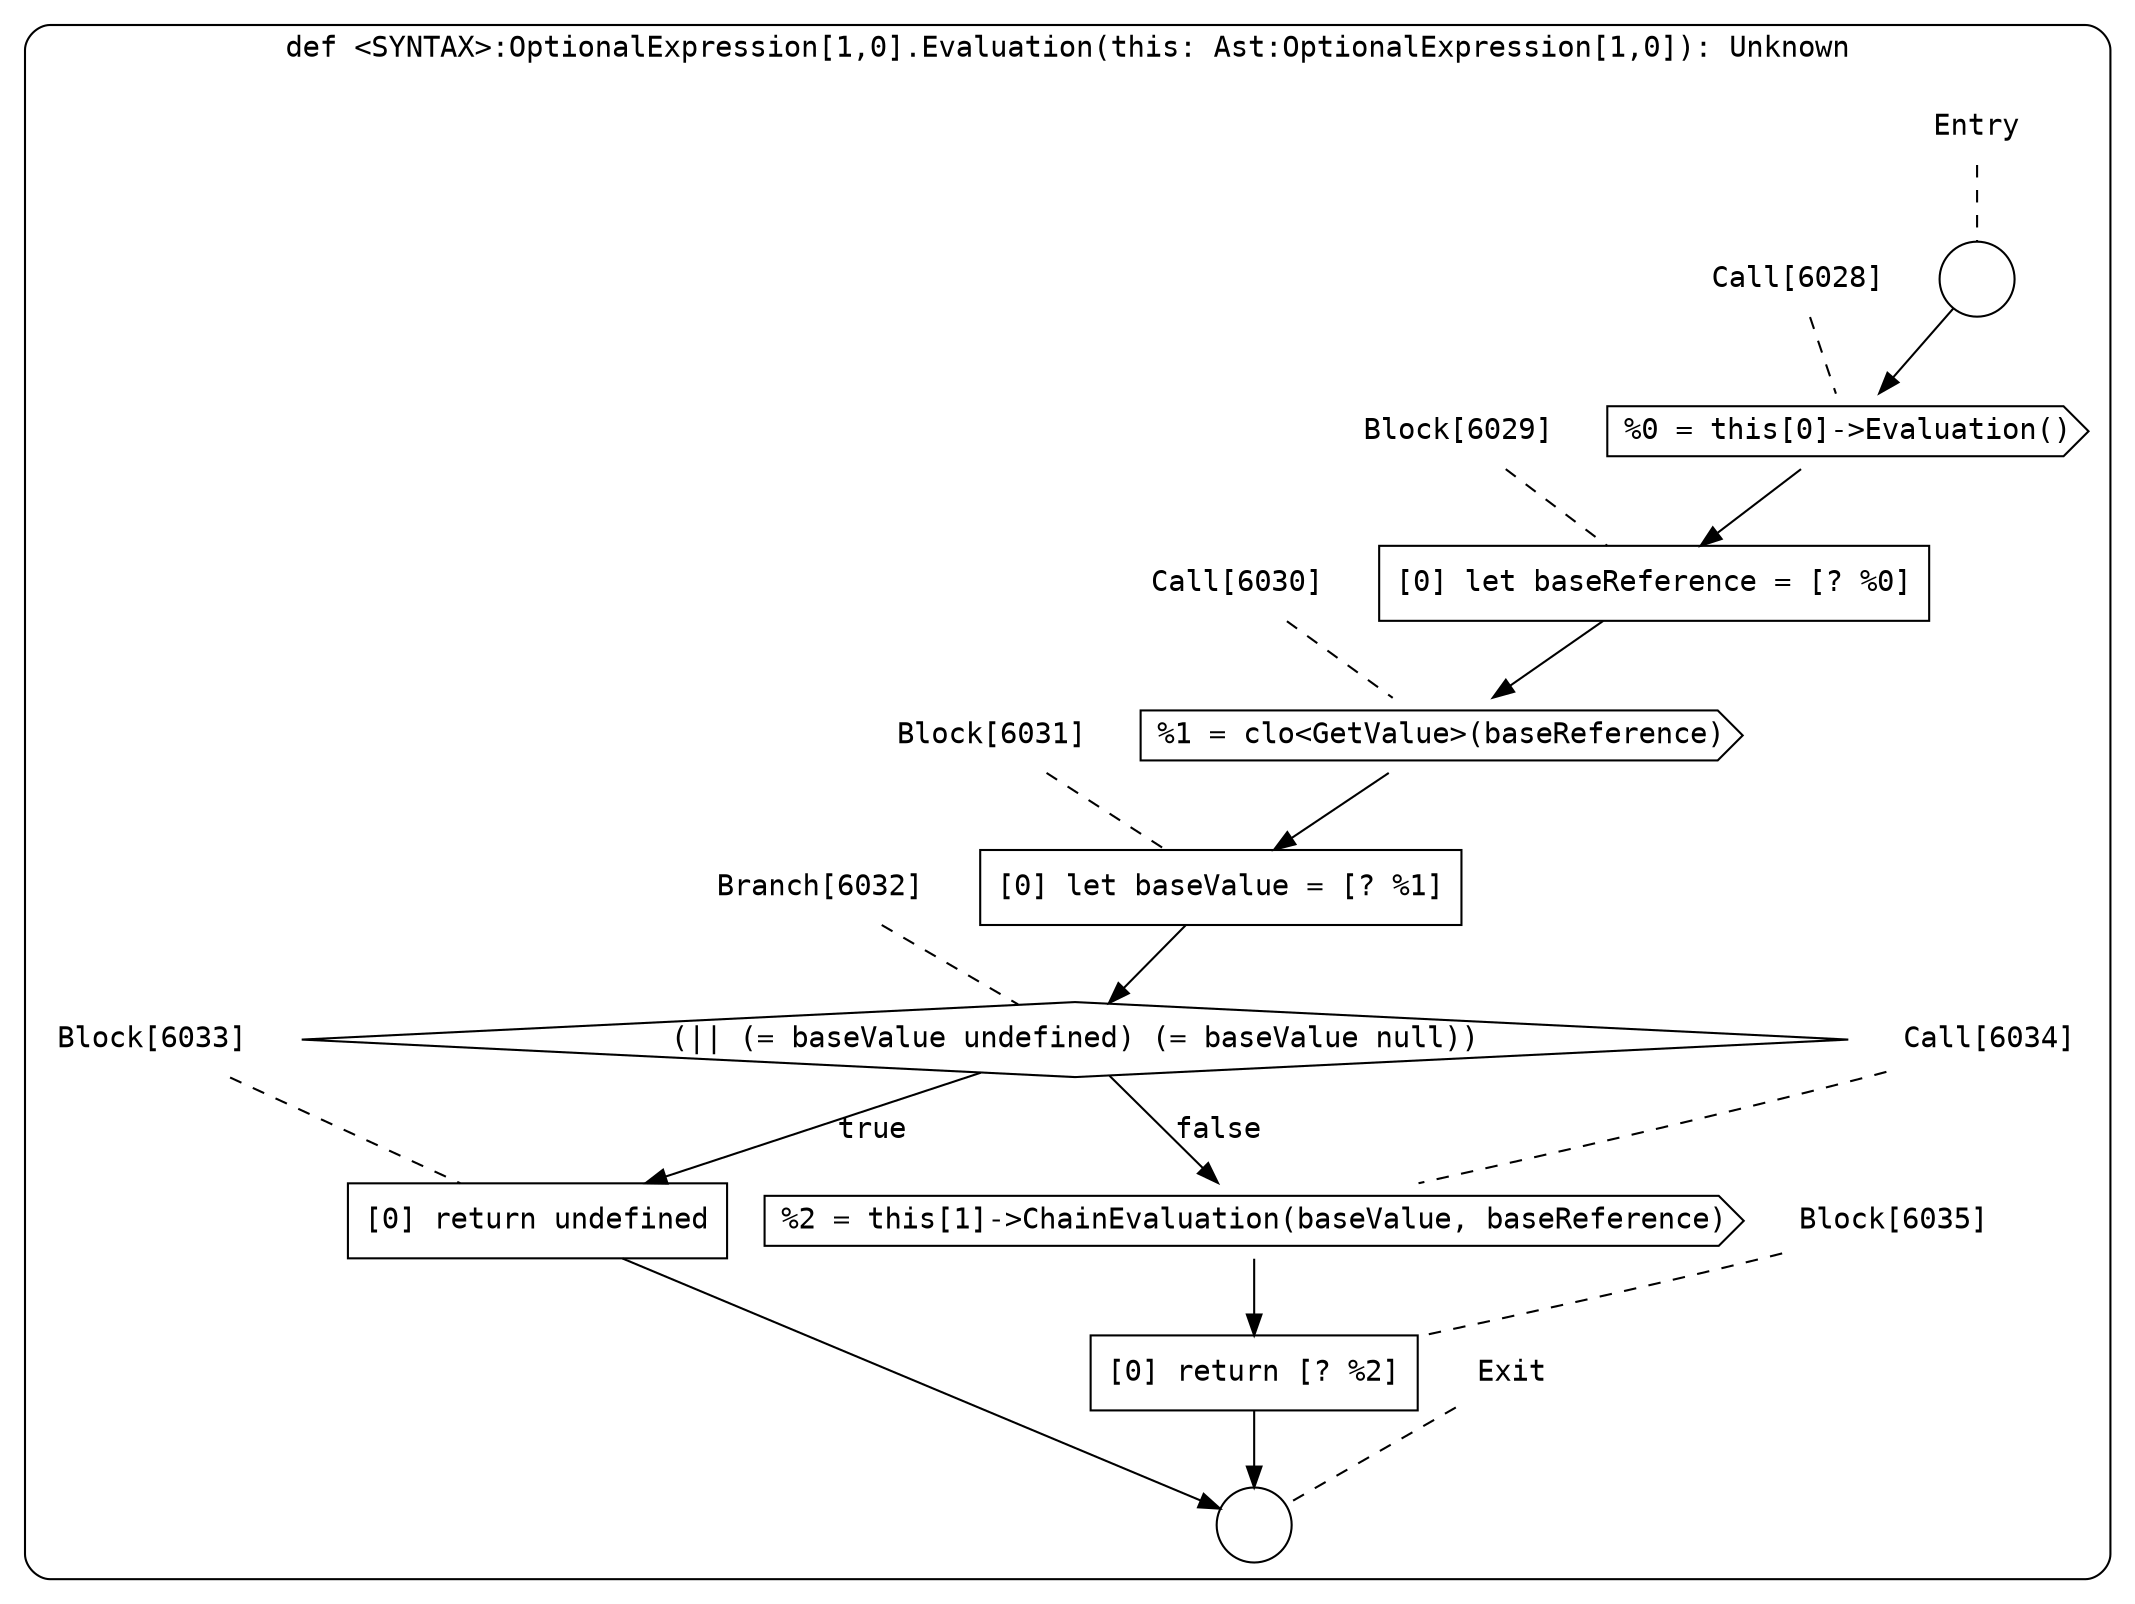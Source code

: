 digraph {
  graph [fontname = "Consolas"]
  node [fontname = "Consolas"]
  edge [fontname = "Consolas"]
  subgraph cluster1286 {
    label = "def <SYNTAX>:OptionalExpression[1,0].Evaluation(this: Ast:OptionalExpression[1,0]): Unknown"
    style = rounded
    cluster1286_entry_name [shape=none, label=<<font color="black">Entry</font>>]
    cluster1286_entry_name -> cluster1286_entry [arrowhead=none, color="black", style=dashed]
    cluster1286_entry [shape=circle label=" " color="black" fillcolor="white" style=filled]
    cluster1286_entry -> node6028 [color="black"]
    cluster1286_exit_name [shape=none, label=<<font color="black">Exit</font>>]
    cluster1286_exit_name -> cluster1286_exit [arrowhead=none, color="black", style=dashed]
    cluster1286_exit [shape=circle label=" " color="black" fillcolor="white" style=filled]
    node6028_name [shape=none, label=<<font color="black">Call[6028]</font>>]
    node6028_name -> node6028 [arrowhead=none, color="black", style=dashed]
    node6028 [shape=cds, label=<<font color="black">%0 = this[0]-&gt;Evaluation()</font>> color="black" fillcolor="white", style=filled]
    node6028 -> node6029 [color="black"]
    node6029_name [shape=none, label=<<font color="black">Block[6029]</font>>]
    node6029_name -> node6029 [arrowhead=none, color="black", style=dashed]
    node6029 [shape=box, label=<<font color="black">[0] let baseReference = [? %0]<BR ALIGN="LEFT"/></font>> color="black" fillcolor="white", style=filled]
    node6029 -> node6030 [color="black"]
    node6030_name [shape=none, label=<<font color="black">Call[6030]</font>>]
    node6030_name -> node6030 [arrowhead=none, color="black", style=dashed]
    node6030 [shape=cds, label=<<font color="black">%1 = clo&lt;GetValue&gt;(baseReference)</font>> color="black" fillcolor="white", style=filled]
    node6030 -> node6031 [color="black"]
    node6031_name [shape=none, label=<<font color="black">Block[6031]</font>>]
    node6031_name -> node6031 [arrowhead=none, color="black", style=dashed]
    node6031 [shape=box, label=<<font color="black">[0] let baseValue = [? %1]<BR ALIGN="LEFT"/></font>> color="black" fillcolor="white", style=filled]
    node6031 -> node6032 [color="black"]
    node6032_name [shape=none, label=<<font color="black">Branch[6032]</font>>]
    node6032_name -> node6032 [arrowhead=none, color="black", style=dashed]
    node6032 [shape=diamond, label=<<font color="black">(|| (= baseValue undefined) (= baseValue null))</font>> color="black" fillcolor="white", style=filled]
    node6032 -> node6033 [label=<<font color="black">true</font>> color="black"]
    node6032 -> node6034 [label=<<font color="black">false</font>> color="black"]
    node6033_name [shape=none, label=<<font color="black">Block[6033]</font>>]
    node6033_name -> node6033 [arrowhead=none, color="black", style=dashed]
    node6033 [shape=box, label=<<font color="black">[0] return undefined<BR ALIGN="LEFT"/></font>> color="black" fillcolor="white", style=filled]
    node6033 -> cluster1286_exit [color="black"]
    node6034_name [shape=none, label=<<font color="black">Call[6034]</font>>]
    node6034_name -> node6034 [arrowhead=none, color="black", style=dashed]
    node6034 [shape=cds, label=<<font color="black">%2 = this[1]-&gt;ChainEvaluation(baseValue, baseReference)</font>> color="black" fillcolor="white", style=filled]
    node6034 -> node6035 [color="black"]
    node6035_name [shape=none, label=<<font color="black">Block[6035]</font>>]
    node6035_name -> node6035 [arrowhead=none, color="black", style=dashed]
    node6035 [shape=box, label=<<font color="black">[0] return [? %2]<BR ALIGN="LEFT"/></font>> color="black" fillcolor="white", style=filled]
    node6035 -> cluster1286_exit [color="black"]
  }
}